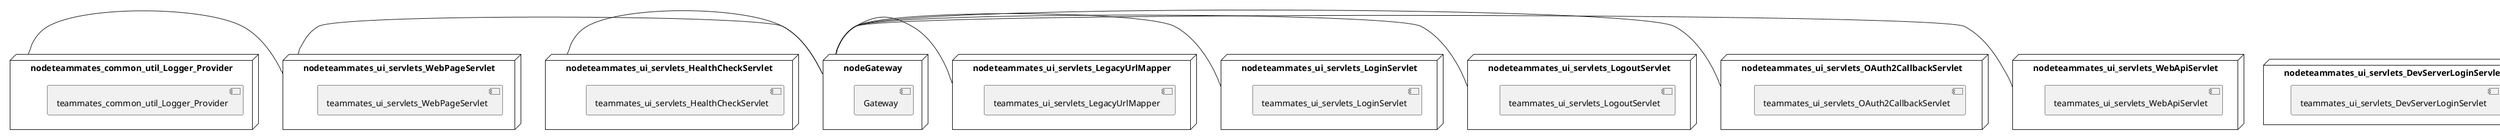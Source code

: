 @startuml
skinparam fixCircleLabelOverlapping true
skinparam componentStyle uml2
node nodeGateway {
[Gateway] [[teammates-teammates-psr.system#_Y65gIHhKEe-QQs1vyr-qdg]]
}
node nodeteammates_common_util_Logger_Provider {
[teammates_common_util_Logger_Provider] [[teammates-teammates-psr.system#_Y65gIHhKEe-QQs1vyr-qdg]]
}
node nodeteammates_ui_servlets_DevServerLoginServlet {
[teammates_ui_servlets_DevServerLoginServlet] [[teammates-teammates-psr.system#_Y65gIHhKEe-QQs1vyr-qdg]]
}
node nodeteammates_ui_servlets_HealthCheckServlet {
[teammates_ui_servlets_HealthCheckServlet] [[teammates-teammates-psr.system#_Y65gIHhKEe-QQs1vyr-qdg]]
}
node nodeteammates_ui_servlets_LegacyUrlMapper {
[teammates_ui_servlets_LegacyUrlMapper] [[teammates-teammates-psr.system#_Y65gIHhKEe-QQs1vyr-qdg]]
}
node nodeteammates_ui_servlets_LoginServlet {
[teammates_ui_servlets_LoginServlet] [[teammates-teammates-psr.system#_Y65gIHhKEe-QQs1vyr-qdg]]
}
node nodeteammates_ui_servlets_LogoutServlet {
[teammates_ui_servlets_LogoutServlet] [[teammates-teammates-psr.system#_Y65gIHhKEe-QQs1vyr-qdg]]
}
node nodeteammates_ui_servlets_OAuth2CallbackServlet {
[teammates_ui_servlets_OAuth2CallbackServlet] [[teammates-teammates-psr.system#_Y65gIHhKEe-QQs1vyr-qdg]]
}
node nodeteammates_ui_servlets_WebApiServlet {
[teammates_ui_servlets_WebApiServlet] [[teammates-teammates-psr.system#_Y65gIHhKEe-QQs1vyr-qdg]]
}
node nodeteammates_ui_servlets_WebPageServlet {
[teammates_ui_servlets_WebPageServlet] [[teammates-teammates-psr.system#_Y65gIHhKEe-QQs1vyr-qdg]]
}
[nodeteammates_common_util_Logger_Provider] - [nodeteammates_ui_servlets_WebPageServlet]
[nodeteammates_ui_servlets_HealthCheckServlet] - [nodeGateway]
[nodeteammates_ui_servlets_LegacyUrlMapper] - [nodeGateway]
[nodeteammates_ui_servlets_LoginServlet] - [nodeGateway]
[nodeteammates_ui_servlets_LogoutServlet] - [nodeGateway]
[nodeteammates_ui_servlets_OAuth2CallbackServlet] - [nodeGateway]
[nodeteammates_ui_servlets_WebApiServlet] - [nodeGateway]
[nodeteammates_ui_servlets_WebPageServlet] - [nodeGateway]

@enduml
